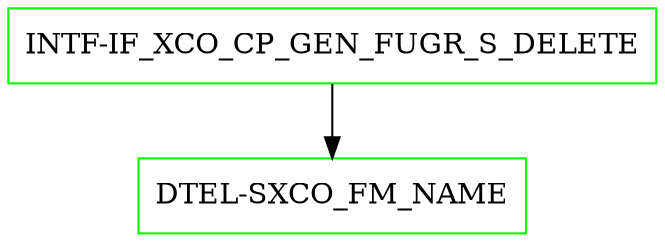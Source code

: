 digraph G {
  "INTF-IF_XCO_CP_GEN_FUGR_S_DELETE" [shape=box,color=green];
  "DTEL-SXCO_FM_NAME" [shape=box,color=green,URL="./DTEL_SXCO_FM_NAME.html"];
  "INTF-IF_XCO_CP_GEN_FUGR_S_DELETE" -> "DTEL-SXCO_FM_NAME";
}
